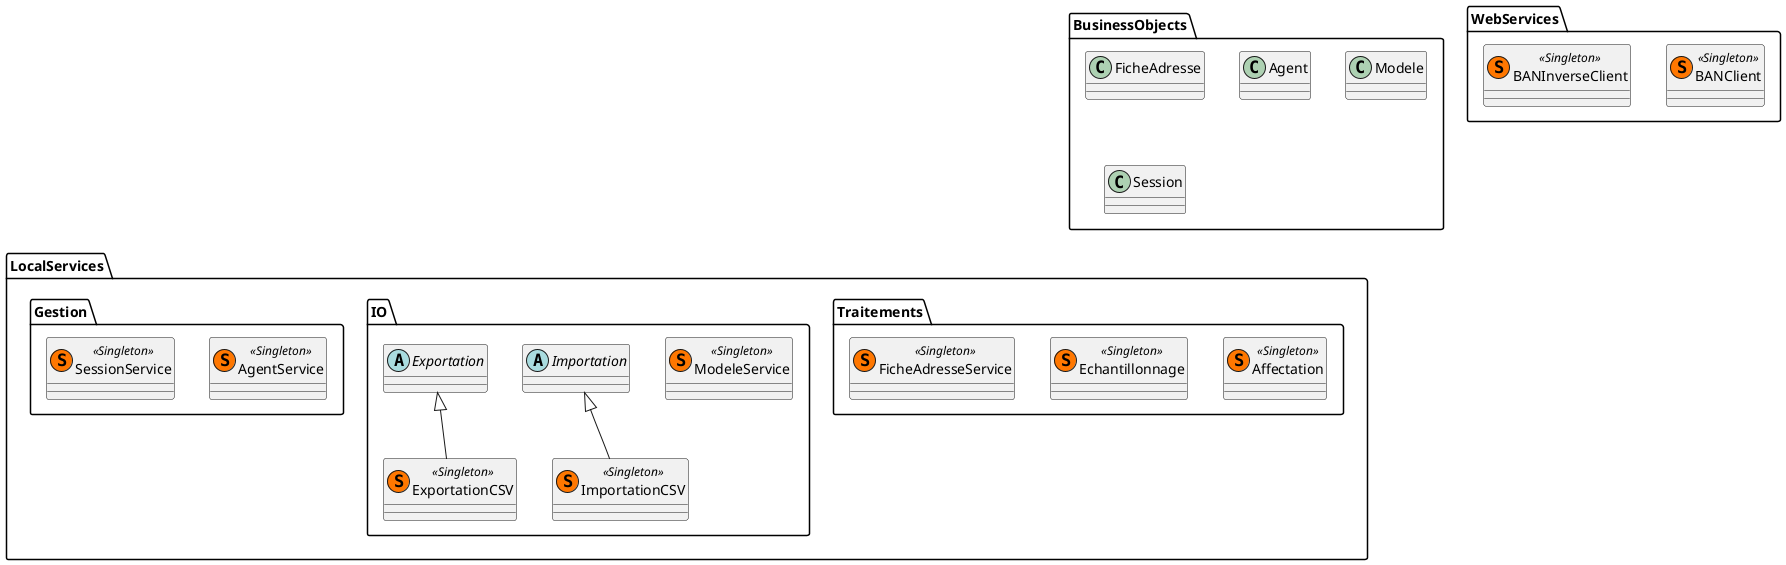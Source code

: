 @startuml "classes_business"
class BusinessObjects.FicheAdresse
class BusinessObjects.Modele
class BusinessObjects.Agent
class BusinessObjects.Session

class LocalServices.Traitements.Affectation << (S,#FF7700) Singleton >>
class LocalServices.Traitements.Echantillonnage << (S,#FF7700) Singleton >>
class LocalServices.Traitements.FicheAdresseService << (S,#FF7700) Singleton >>

abstract LocalServices.IO.Importation
class LocalServices.IO.ImportationCSV << (S,#FF7700) Singleton >>
LocalServices.IO.Importation <|-- LocalServices.IO.ImportationCSV
abstract LocalServices.IO.Exportation
class LocalServices.IO.ExportationCSV << (S,#FF7700) Singleton >>
LocalServices.IO.Exportation <|-- LocalServices.IO.ExportationCSV
class LocalServices.IO.ModeleService << (S,#FF7700) Singleton >>    

class LocalServices.Gestion.SessionService << (S,#FF7700) Singleton >>
class LocalServices.Gestion.AgentService << (S,#FF7700) Singleton >>

class WebServices.BANClient << (S,#FF7700) Singleton >>
class WebServices.BANInverseClient << (S,#FF7700) Singleton >>

BusinessObjects.Agent -[hidden]--> LocalServices.Traitements.Affectation
LocalServices.Traitements.Affectation -[hidden]> LocalServices.IO.ModeleService
LocalServices.IO.ModeleService -[hidden]> LocalServices.Gestion.AgentService
@enduml